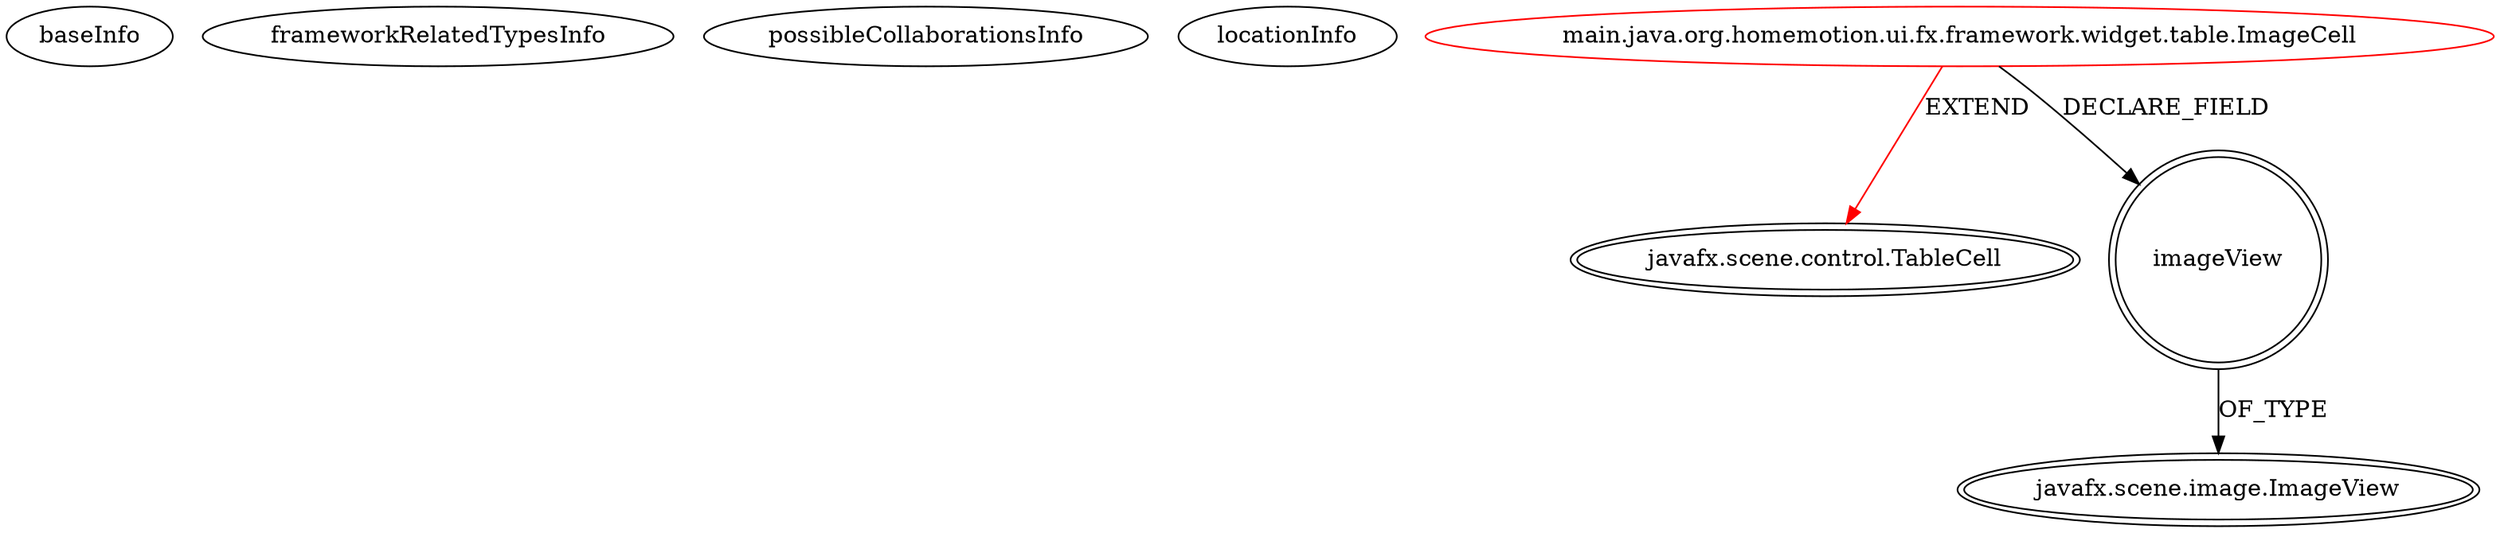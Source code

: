digraph {
baseInfo[graphId=1971,category="extension_graph",isAnonymous=false,possibleRelation=false]
frameworkRelatedTypesInfo[0="javafx.scene.control.TableCell"]
possibleCollaborationsInfo[]
locationInfo[projectName="atsticks-FXOne",filePath="/atsticks-FXOne/FXOne-master/org.fxone/fxone-ui/src/main/java/org/homemotion/ui/fx/framework/widget/table/ImageCell.java",contextSignature="ImageCell",graphId="1971"]
0[label="main.java.org.homemotion.ui.fx.framework.widget.table.ImageCell",vertexType="ROOT_CLIENT_CLASS_DECLARATION",isFrameworkType=false,color=red]
1[label="javafx.scene.control.TableCell",vertexType="FRAMEWORK_CLASS_TYPE",isFrameworkType=true,peripheries=2]
2[label="imageView",vertexType="FIELD_DECLARATION",isFrameworkType=true,peripheries=2,shape=circle]
3[label="javafx.scene.image.ImageView",vertexType="FRAMEWORK_CLASS_TYPE",isFrameworkType=true,peripheries=2]
0->1[label="EXTEND",color=red]
0->2[label="DECLARE_FIELD"]
2->3[label="OF_TYPE"]
}
